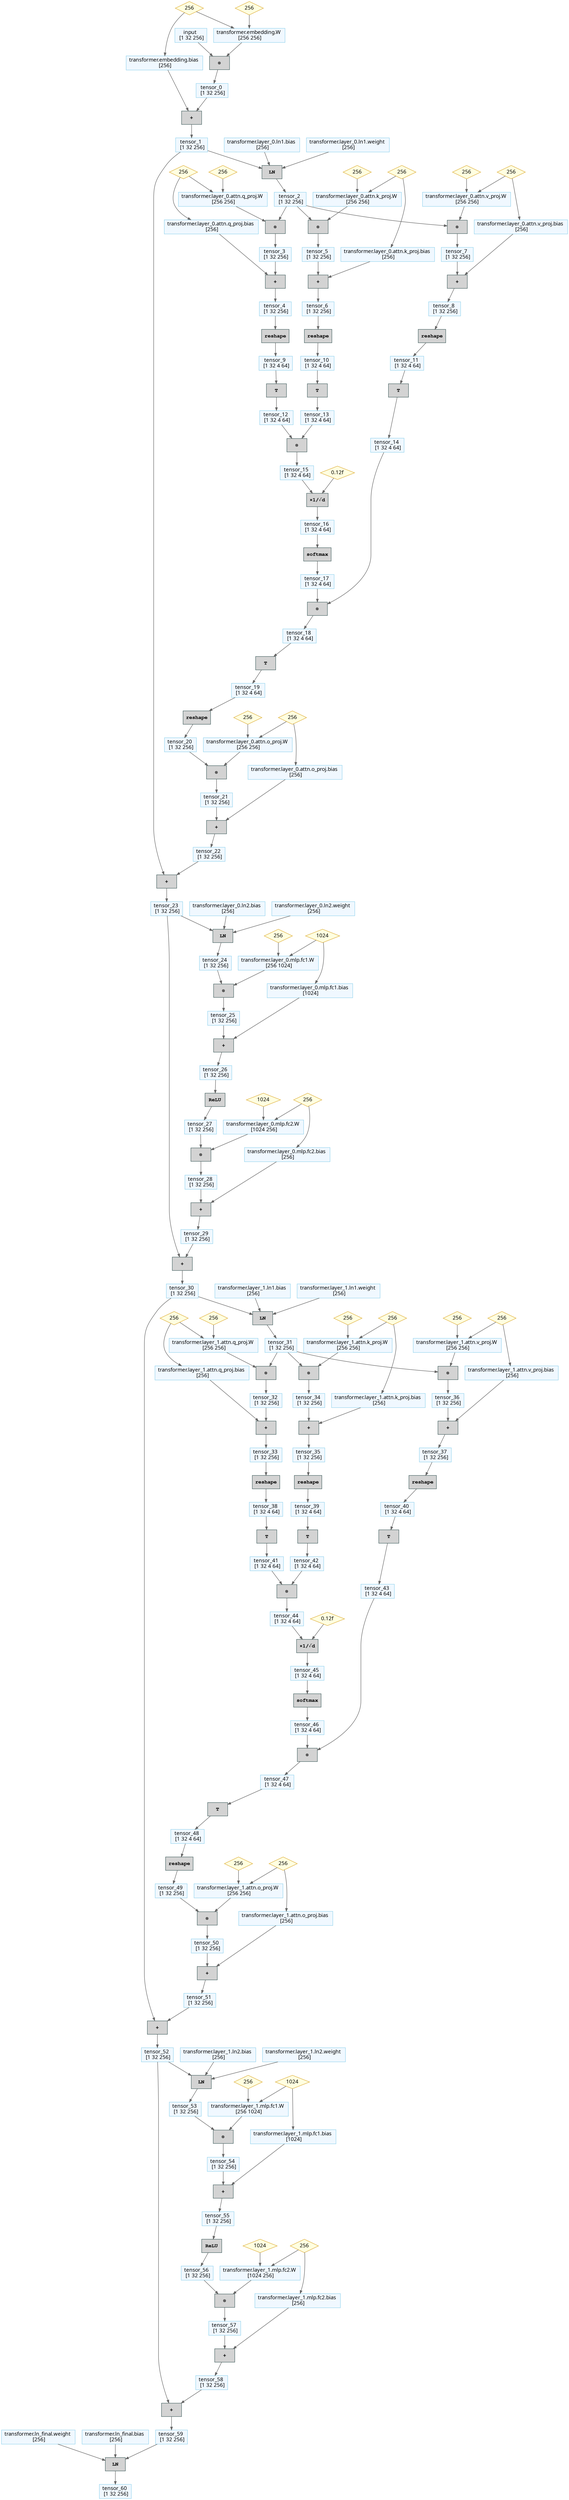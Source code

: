 digraph computational_graph {
  rankdir=TB;
  node [shape=record];
"0xc0001040c0" [label="256",shape=diamond,style=filled,fillcolor=lightyellow,color=goldenrod,fontname="Sans-Serif"];
"0xc000104100" [label="256",shape=diamond,style=filled,fillcolor=lightyellow,color=goldenrod,fontname="Sans-Serif"];
"0xc000102210" [label= "transformer.embedding.W \n [256 256]",shape=box,labeljust=l,color=skyblue,style=filled,fillcolor=aliceblue,fontname="Sans-Serif"];
"0xc000102270" [label= "transformer.embedding.bias \n [256]",shape=box,labeljust=l,color=skyblue,style=filled,fillcolor=aliceblue,fontname="Sans-Serif"];
"0xc000102300" [label= "transformer.ln_final.weight \n [256]",shape=box,labeljust=l,color=skyblue,style=filled,fillcolor=aliceblue,fontname="Sans-Serif"];
"0xc000102360" [label= "transformer.ln_final.bias \n [256]",shape=box,labeljust=l,color=skyblue,style=filled,fillcolor=aliceblue,fontname="Sans-Serif"];
"0xc0001041c0" [label="256",shape=diamond,style=filled,fillcolor=lightyellow,color=goldenrod,fontname="Sans-Serif"];
"0xc000104200" [label="256",shape=diamond,style=filled,fillcolor=lightyellow,color=goldenrod,fontname="Sans-Serif"];
"0xc000102450" [label= "transformer.layer_0.attn.q_proj.W \n [256 256]",shape=box,labeljust=l,color=skyblue,style=filled,fillcolor=aliceblue,fontname="Sans-Serif"];
"0xc0001024b0" [label= "transformer.layer_0.attn.q_proj.bias \n [256]",shape=box,labeljust=l,color=skyblue,style=filled,fillcolor=aliceblue,fontname="Sans-Serif"];
"0xc000104240" [label="256",shape=diamond,style=filled,fillcolor=lightyellow,color=goldenrod,fontname="Sans-Serif"];
"0xc000104280" [label="256",shape=diamond,style=filled,fillcolor=lightyellow,color=goldenrod,fontname="Sans-Serif"];
"0xc0001025a0" [label= "transformer.layer_0.attn.k_proj.W \n [256 256]",shape=box,labeljust=l,color=skyblue,style=filled,fillcolor=aliceblue,fontname="Sans-Serif"];
"0xc000102600" [label= "transformer.layer_0.attn.k_proj.bias \n [256]",shape=box,labeljust=l,color=skyblue,style=filled,fillcolor=aliceblue,fontname="Sans-Serif"];
"0xc0001042c0" [label="256",shape=diamond,style=filled,fillcolor=lightyellow,color=goldenrod,fontname="Sans-Serif"];
"0xc000104300" [label="256",shape=diamond,style=filled,fillcolor=lightyellow,color=goldenrod,fontname="Sans-Serif"];
"0xc0001026f0" [label= "transformer.layer_0.attn.v_proj.W \n [256 256]",shape=box,labeljust=l,color=skyblue,style=filled,fillcolor=aliceblue,fontname="Sans-Serif"];
"0xc000102750" [label= "transformer.layer_0.attn.v_proj.bias \n [256]",shape=box,labeljust=l,color=skyblue,style=filled,fillcolor=aliceblue,fontname="Sans-Serif"];
"0xc000104340" [label="256",shape=diamond,style=filled,fillcolor=lightyellow,color=goldenrod,fontname="Sans-Serif"];
"0xc000104380" [label="256",shape=diamond,style=filled,fillcolor=lightyellow,color=goldenrod,fontname="Sans-Serif"];
"0xc000102840" [label= "transformer.layer_0.attn.o_proj.W \n [256 256]",shape=box,labeljust=l,color=skyblue,style=filled,fillcolor=aliceblue,fontname="Sans-Serif"];
"0xc0001028a0" [label= "transformer.layer_0.attn.o_proj.bias \n [256]",shape=box,labeljust=l,color=skyblue,style=filled,fillcolor=aliceblue,fontname="Sans-Serif"];
"0xc0001043c0" [label="256",shape=diamond,style=filled,fillcolor=lightyellow,color=goldenrod,fontname="Sans-Serif"];
"0xc000104400" [label="1024",shape=diamond,style=filled,fillcolor=lightyellow,color=goldenrod,fontname="Sans-Serif"];
"0xc000102990" [label= "transformer.layer_0.mlp.fc1.W \n [256 1024]",shape=box,labeljust=l,color=skyblue,style=filled,fillcolor=aliceblue,fontname="Sans-Serif"];
"0xc0001029f0" [label= "transformer.layer_0.mlp.fc1.bias \n [1024]",shape=box,labeljust=l,color=skyblue,style=filled,fillcolor=aliceblue,fontname="Sans-Serif"];
"0xc000104440" [label="1024",shape=diamond,style=filled,fillcolor=lightyellow,color=goldenrod,fontname="Sans-Serif"];
"0xc000104480" [label="256",shape=diamond,style=filled,fillcolor=lightyellow,color=goldenrod,fontname="Sans-Serif"];
"0xc000102ae0" [label= "transformer.layer_0.mlp.fc2.W \n [1024 256]",shape=box,labeljust=l,color=skyblue,style=filled,fillcolor=aliceblue,fontname="Sans-Serif"];
"0xc000102b40" [label= "transformer.layer_0.mlp.fc2.bias \n [256]",shape=box,labeljust=l,color=skyblue,style=filled,fillcolor=aliceblue,fontname="Sans-Serif"];
"0xc000102c00" [label= "transformer.layer_0.ln1.weight \n [256]",shape=box,labeljust=l,color=skyblue,style=filled,fillcolor=aliceblue,fontname="Sans-Serif"];
"0xc000102c60" [label= "transformer.layer_0.ln1.bias \n [256]",shape=box,labeljust=l,color=skyblue,style=filled,fillcolor=aliceblue,fontname="Sans-Serif"];
"0xc000102cf0" [label= "transformer.layer_0.ln2.weight \n [256]",shape=box,labeljust=l,color=skyblue,style=filled,fillcolor=aliceblue,fontname="Sans-Serif"];
"0xc000102d50" [label= "transformer.layer_0.ln2.bias \n [256]",shape=box,labeljust=l,color=skyblue,style=filled,fillcolor=aliceblue,fontname="Sans-Serif"];
"0xc000104500" [label="256",shape=diamond,style=filled,fillcolor=lightyellow,color=goldenrod,fontname="Sans-Serif"];
"0xc000104540" [label="256",shape=diamond,style=filled,fillcolor=lightyellow,color=goldenrod,fontname="Sans-Serif"];
"0xc000102e40" [label= "transformer.layer_1.attn.q_proj.W \n [256 256]",shape=box,labeljust=l,color=skyblue,style=filled,fillcolor=aliceblue,fontname="Sans-Serif"];
"0xc000102ea0" [label= "transformer.layer_1.attn.q_proj.bias \n [256]",shape=box,labeljust=l,color=skyblue,style=filled,fillcolor=aliceblue,fontname="Sans-Serif"];
"0xc000104580" [label="256",shape=diamond,style=filled,fillcolor=lightyellow,color=goldenrod,fontname="Sans-Serif"];
"0xc0001045c0" [label="256",shape=diamond,style=filled,fillcolor=lightyellow,color=goldenrod,fontname="Sans-Serif"];
"0xc000102f90" [label= "transformer.layer_1.attn.k_proj.W \n [256 256]",shape=box,labeljust=l,color=skyblue,style=filled,fillcolor=aliceblue,fontname="Sans-Serif"];
"0xc000102ff0" [label= "transformer.layer_1.attn.k_proj.bias \n [256]",shape=box,labeljust=l,color=skyblue,style=filled,fillcolor=aliceblue,fontname="Sans-Serif"];
"0xc000104600" [label="256",shape=diamond,style=filled,fillcolor=lightyellow,color=goldenrod,fontname="Sans-Serif"];
"0xc000104640" [label="256",shape=diamond,style=filled,fillcolor=lightyellow,color=goldenrod,fontname="Sans-Serif"];
"0xc0001030e0" [label= "transformer.layer_1.attn.v_proj.W \n [256 256]",shape=box,labeljust=l,color=skyblue,style=filled,fillcolor=aliceblue,fontname="Sans-Serif"];
"0xc000103140" [label= "transformer.layer_1.attn.v_proj.bias \n [256]",shape=box,labeljust=l,color=skyblue,style=filled,fillcolor=aliceblue,fontname="Sans-Serif"];
"0xc000104680" [label="256",shape=diamond,style=filled,fillcolor=lightyellow,color=goldenrod,fontname="Sans-Serif"];
"0xc0001046c0" [label="256",shape=diamond,style=filled,fillcolor=lightyellow,color=goldenrod,fontname="Sans-Serif"];
"0xc000103230" [label= "transformer.layer_1.attn.o_proj.W \n [256 256]",shape=box,labeljust=l,color=skyblue,style=filled,fillcolor=aliceblue,fontname="Sans-Serif"];
"0xc000103290" [label= "transformer.layer_1.attn.o_proj.bias \n [256]",shape=box,labeljust=l,color=skyblue,style=filled,fillcolor=aliceblue,fontname="Sans-Serif"];
"0xc000104700" [label="256",shape=diamond,style=filled,fillcolor=lightyellow,color=goldenrod,fontname="Sans-Serif"];
"0xc000104740" [label="1024",shape=diamond,style=filled,fillcolor=lightyellow,color=goldenrod,fontname="Sans-Serif"];
"0xc000103380" [label= "transformer.layer_1.mlp.fc1.W \n [256 1024]",shape=box,labeljust=l,color=skyblue,style=filled,fillcolor=aliceblue,fontname="Sans-Serif"];
"0xc0001033e0" [label= "transformer.layer_1.mlp.fc1.bias \n [1024]",shape=box,labeljust=l,color=skyblue,style=filled,fillcolor=aliceblue,fontname="Sans-Serif"];
"0xc000104780" [label="1024",shape=diamond,style=filled,fillcolor=lightyellow,color=goldenrod,fontname="Sans-Serif"];
"0xc0001047c0" [label="256",shape=diamond,style=filled,fillcolor=lightyellow,color=goldenrod,fontname="Sans-Serif"];
"0xc0001034d0" [label= "transformer.layer_1.mlp.fc2.W \n [1024 256]",shape=box,labeljust=l,color=skyblue,style=filled,fillcolor=aliceblue,fontname="Sans-Serif"];
"0xc000103530" [label= "transformer.layer_1.mlp.fc2.bias \n [256]",shape=box,labeljust=l,color=skyblue,style=filled,fillcolor=aliceblue,fontname="Sans-Serif"];
"0xc0001035f0" [label= "transformer.layer_1.ln1.weight \n [256]",shape=box,labeljust=l,color=skyblue,style=filled,fillcolor=aliceblue,fontname="Sans-Serif"];
"0xc000103650" [label= "transformer.layer_1.ln1.bias \n [256]",shape=box,labeljust=l,color=skyblue,style=filled,fillcolor=aliceblue,fontname="Sans-Serif"];
"0xc0001036e0" [label= "transformer.layer_1.ln2.weight \n [256]",shape=box,labeljust=l,color=skyblue,style=filled,fillcolor=aliceblue,fontname="Sans-Serif"];
"0xc000103740" [label= "transformer.layer_1.ln2.bias \n [256]",shape=box,labeljust=l,color=skyblue,style=filled,fillcolor=aliceblue,fontname="Sans-Serif"];
"0xc0001037a0" [label= "input \n [1 32 256]",shape=box,labeljust=l,color=skyblue,style=filled,fillcolor=aliceblue,fontname="Sans-Serif"];
"0xc000103800" [label= "tensor_0 \n [1 32 256]",shape=box,labeljust=l,color=skyblue,style=filled,fillcolor=aliceblue,fontname="Sans-Serif"];
"0xc000103860" [label="⊗",shape=box,style=filled,fillcolor=lightgray,color=darkslategray,fontname="Courier Bold"];
"0xc0001038c0" [label= "tensor_1 \n [1 32 256]",shape=box,labeljust=l,color=skyblue,style=filled,fillcolor=aliceblue,fontname="Sans-Serif"];
"0xc000103920" [label="+",shape=box,style=filled,fillcolor=lightgray,color=darkslategray,fontname="Courier Bold"];
"0xc000103980" [label= "tensor_2 \n [1 32 256]",shape=box,labeljust=l,color=skyblue,style=filled,fillcolor=aliceblue,fontname="Sans-Serif"];
"0xc0001039e0" [label="LN",shape=box,style=filled,fillcolor=lightgray,color=darkslategray,fontname="Courier Bold"];
"0xc000103a40" [label= "tensor_3 \n [1 32 256]",shape=box,labeljust=l,color=skyblue,style=filled,fillcolor=aliceblue,fontname="Sans-Serif"];
"0xc000103aa0" [label="⊗",shape=box,style=filled,fillcolor=lightgray,color=darkslategray,fontname="Courier Bold"];
"0xc000103b00" [label= "tensor_4 \n [1 32 256]",shape=box,labeljust=l,color=skyblue,style=filled,fillcolor=aliceblue,fontname="Sans-Serif"];
"0xc000103b60" [label="+",shape=box,style=filled,fillcolor=lightgray,color=darkslategray,fontname="Courier Bold"];
"0xc000103bc0" [label= "tensor_5 \n [1 32 256]",shape=box,labeljust=l,color=skyblue,style=filled,fillcolor=aliceblue,fontname="Sans-Serif"];
"0xc000103c20" [label="⊗",shape=box,style=filled,fillcolor=lightgray,color=darkslategray,fontname="Courier Bold"];
"0xc000103c80" [label= "tensor_6 \n [1 32 256]",shape=box,labeljust=l,color=skyblue,style=filled,fillcolor=aliceblue,fontname="Sans-Serif"];
"0xc000103ce0" [label="+",shape=box,style=filled,fillcolor=lightgray,color=darkslategray,fontname="Courier Bold"];
"0xc000103d40" [label= "tensor_7 \n [1 32 256]",shape=box,labeljust=l,color=skyblue,style=filled,fillcolor=aliceblue,fontname="Sans-Serif"];
"0xc000103da0" [label="⊗",shape=box,style=filled,fillcolor=lightgray,color=darkslategray,fontname="Courier Bold"];
"0xc000103e00" [label= "tensor_8 \n [1 32 256]",shape=box,labeljust=l,color=skyblue,style=filled,fillcolor=aliceblue,fontname="Sans-Serif"];
"0xc000103e60" [label="+",shape=box,style=filled,fillcolor=lightgray,color=darkslategray,fontname="Courier Bold"];
"0xc000103ec0" [label= "tensor_9 \n [1 32 4 64]",shape=box,labeljust=l,color=skyblue,style=filled,fillcolor=aliceblue,fontname="Sans-Serif"];
"0xc000103f20" [label="reshape",shape=box,style=filled,fillcolor=lightgray,color=darkslategray,fontname="Courier Bold"];
"0xc00011e000" [label= "tensor_10 \n [1 32 4 64]",shape=box,labeljust=l,color=skyblue,style=filled,fillcolor=aliceblue,fontname="Sans-Serif"];
"0xc00011e060" [label="reshape",shape=box,style=filled,fillcolor=lightgray,color=darkslategray,fontname="Courier Bold"];
"0xc00011e0c0" [label= "tensor_11 \n [1 32 4 64]",shape=box,labeljust=l,color=skyblue,style=filled,fillcolor=aliceblue,fontname="Sans-Serif"];
"0xc00011e120" [label="reshape",shape=box,style=filled,fillcolor=lightgray,color=darkslategray,fontname="Courier Bold"];
"0xc00011e180" [label= "tensor_12 \n [1 32 4 64]",shape=box,labeljust=l,color=skyblue,style=filled,fillcolor=aliceblue,fontname="Sans-Serif"];
"0xc00011e1e0" [label="T",shape=box,style=filled,fillcolor=lightgray,color=darkslategray,fontname="Courier Bold"];
"0xc00011e240" [label= "tensor_13 \n [1 32 4 64]",shape=box,labeljust=l,color=skyblue,style=filled,fillcolor=aliceblue,fontname="Sans-Serif"];
"0xc00011e2a0" [label="T",shape=box,style=filled,fillcolor=lightgray,color=darkslategray,fontname="Courier Bold"];
"0xc00011e300" [label= "tensor_14 \n [1 32 4 64]",shape=box,labeljust=l,color=skyblue,style=filled,fillcolor=aliceblue,fontname="Sans-Serif"];
"0xc00011e360" [label="T",shape=box,style=filled,fillcolor=lightgray,color=darkslategray,fontname="Courier Bold"];
"0xc00011e3c0" [label= "tensor_15 \n [1 32 4 64]",shape=box,labeljust=l,color=skyblue,style=filled,fillcolor=aliceblue,fontname="Sans-Serif"];
"0xc00011e420" [label="⊗",shape=box,style=filled,fillcolor=lightgray,color=darkslategray,fontname="Courier Bold"];
"0xc00011e480" [label= "tensor_16 \n [1 32 4 64]",shape=box,labeljust=l,color=skyblue,style=filled,fillcolor=aliceblue,fontname="Sans-Serif"];
"0xc00011e4e0" [label="×1/√d",shape=box,style=filled,fillcolor=lightgray,color=darkslategray,fontname="Courier Bold"];
"0xc000104840" [label="0.12f",shape=diamond,style=filled,fillcolor=lightyellow,color=goldenrod,fontname="Sans-Serif"];
"0xc00011e570" [label= "tensor_17 \n [1 32 4 64]",shape=box,labeljust=l,color=skyblue,style=filled,fillcolor=aliceblue,fontname="Sans-Serif"];
"0xc00011e5d0" [label="softmax",shape=box,style=filled,fillcolor=lightgray,color=darkslategray,fontname="Courier Bold"];
"0xc00011e630" [label= "tensor_18 \n [1 32 4 64]",shape=box,labeljust=l,color=skyblue,style=filled,fillcolor=aliceblue,fontname="Sans-Serif"];
"0xc00011e690" [label="⊗",shape=box,style=filled,fillcolor=lightgray,color=darkslategray,fontname="Courier Bold"];
"0xc00011e6f0" [label= "tensor_19 \n [1 32 4 64]",shape=box,labeljust=l,color=skyblue,style=filled,fillcolor=aliceblue,fontname="Sans-Serif"];
"0xc00011e750" [label="T",shape=box,style=filled,fillcolor=lightgray,color=darkslategray,fontname="Courier Bold"];
"0xc00011e7b0" [label= "tensor_20 \n [1 32 256]",shape=box,labeljust=l,color=skyblue,style=filled,fillcolor=aliceblue,fontname="Sans-Serif"];
"0xc00011e810" [label="reshape",shape=box,style=filled,fillcolor=lightgray,color=darkslategray,fontname="Courier Bold"];
"0xc00011e870" [label= "tensor_21 \n [1 32 256]",shape=box,labeljust=l,color=skyblue,style=filled,fillcolor=aliceblue,fontname="Sans-Serif"];
"0xc00011e8d0" [label="⊗",shape=box,style=filled,fillcolor=lightgray,color=darkslategray,fontname="Courier Bold"];
"0xc00011e930" [label= "tensor_22 \n [1 32 256]",shape=box,labeljust=l,color=skyblue,style=filled,fillcolor=aliceblue,fontname="Sans-Serif"];
"0xc00011e990" [label="+",shape=box,style=filled,fillcolor=lightgray,color=darkslategray,fontname="Courier Bold"];
"0xc00011e9f0" [label= "tensor_23 \n [1 32 256]",shape=box,labeljust=l,color=skyblue,style=filled,fillcolor=aliceblue,fontname="Sans-Serif"];
"0xc00011ea50" [label="+",shape=box,style=filled,fillcolor=lightgray,color=darkslategray,fontname="Courier Bold"];
"0xc00011eab0" [label= "tensor_24 \n [1 32 256]",shape=box,labeljust=l,color=skyblue,style=filled,fillcolor=aliceblue,fontname="Sans-Serif"];
"0xc00011eb10" [label="LN",shape=box,style=filled,fillcolor=lightgray,color=darkslategray,fontname="Courier Bold"];
"0xc00011eb70" [label= "tensor_25 \n [1 32 256]",shape=box,labeljust=l,color=skyblue,style=filled,fillcolor=aliceblue,fontname="Sans-Serif"];
"0xc00011ebd0" [label="⊗",shape=box,style=filled,fillcolor=lightgray,color=darkslategray,fontname="Courier Bold"];
"0xc00011ec30" [label= "tensor_26 \n [1 32 256]",shape=box,labeljust=l,color=skyblue,style=filled,fillcolor=aliceblue,fontname="Sans-Serif"];
"0xc00011ec90" [label="+",shape=box,style=filled,fillcolor=lightgray,color=darkslategray,fontname="Courier Bold"];
"0xc00011ecf0" [label= "tensor_27 \n [1 32 256]",shape=box,labeljust=l,color=skyblue,style=filled,fillcolor=aliceblue,fontname="Sans-Serif"];
"0xc00011ed50" [label="ReLU",shape=box,style=filled,fillcolor=lightgray,color=darkslategray,fontname="Courier Bold"];
"0xc00011edb0" [label= "tensor_28 \n [1 32 256]",shape=box,labeljust=l,color=skyblue,style=filled,fillcolor=aliceblue,fontname="Sans-Serif"];
"0xc00011ee10" [label="⊗",shape=box,style=filled,fillcolor=lightgray,color=darkslategray,fontname="Courier Bold"];
"0xc00011ee70" [label= "tensor_29 \n [1 32 256]",shape=box,labeljust=l,color=skyblue,style=filled,fillcolor=aliceblue,fontname="Sans-Serif"];
"0xc00011eed0" [label="+",shape=box,style=filled,fillcolor=lightgray,color=darkslategray,fontname="Courier Bold"];
"0xc00011ef30" [label= "tensor_30 \n [1 32 256]",shape=box,labeljust=l,color=skyblue,style=filled,fillcolor=aliceblue,fontname="Sans-Serif"];
"0xc00011ef90" [label="+",shape=box,style=filled,fillcolor=lightgray,color=darkslategray,fontname="Courier Bold"];
"0xc00011eff0" [label= "tensor_31 \n [1 32 256]",shape=box,labeljust=l,color=skyblue,style=filled,fillcolor=aliceblue,fontname="Sans-Serif"];
"0xc00011f050" [label="LN",shape=box,style=filled,fillcolor=lightgray,color=darkslategray,fontname="Courier Bold"];
"0xc00011f0b0" [label= "tensor_32 \n [1 32 256]",shape=box,labeljust=l,color=skyblue,style=filled,fillcolor=aliceblue,fontname="Sans-Serif"];
"0xc00011f110" [label="⊗",shape=box,style=filled,fillcolor=lightgray,color=darkslategray,fontname="Courier Bold"];
"0xc00011f170" [label= "tensor_33 \n [1 32 256]",shape=box,labeljust=l,color=skyblue,style=filled,fillcolor=aliceblue,fontname="Sans-Serif"];
"0xc00011f1d0" [label="+",shape=box,style=filled,fillcolor=lightgray,color=darkslategray,fontname="Courier Bold"];
"0xc00011f230" [label= "tensor_34 \n [1 32 256]",shape=box,labeljust=l,color=skyblue,style=filled,fillcolor=aliceblue,fontname="Sans-Serif"];
"0xc00011f290" [label="⊗",shape=box,style=filled,fillcolor=lightgray,color=darkslategray,fontname="Courier Bold"];
"0xc00011f2f0" [label= "tensor_35 \n [1 32 256]",shape=box,labeljust=l,color=skyblue,style=filled,fillcolor=aliceblue,fontname="Sans-Serif"];
"0xc00011f350" [label="+",shape=box,style=filled,fillcolor=lightgray,color=darkslategray,fontname="Courier Bold"];
"0xc00011f3b0" [label= "tensor_36 \n [1 32 256]",shape=box,labeljust=l,color=skyblue,style=filled,fillcolor=aliceblue,fontname="Sans-Serif"];
"0xc00011f410" [label="⊗",shape=box,style=filled,fillcolor=lightgray,color=darkslategray,fontname="Courier Bold"];
"0xc00011f470" [label= "tensor_37 \n [1 32 256]",shape=box,labeljust=l,color=skyblue,style=filled,fillcolor=aliceblue,fontname="Sans-Serif"];
"0xc00011f4d0" [label="+",shape=box,style=filled,fillcolor=lightgray,color=darkslategray,fontname="Courier Bold"];
"0xc00011f530" [label= "tensor_38 \n [1 32 4 64]",shape=box,labeljust=l,color=skyblue,style=filled,fillcolor=aliceblue,fontname="Sans-Serif"];
"0xc00011f590" [label="reshape",shape=box,style=filled,fillcolor=lightgray,color=darkslategray,fontname="Courier Bold"];
"0xc00011f5f0" [label= "tensor_39 \n [1 32 4 64]",shape=box,labeljust=l,color=skyblue,style=filled,fillcolor=aliceblue,fontname="Sans-Serif"];
"0xc00011f650" [label="reshape",shape=box,style=filled,fillcolor=lightgray,color=darkslategray,fontname="Courier Bold"];
"0xc00011f6b0" [label= "tensor_40 \n [1 32 4 64]",shape=box,labeljust=l,color=skyblue,style=filled,fillcolor=aliceblue,fontname="Sans-Serif"];
"0xc00011f710" [label="reshape",shape=box,style=filled,fillcolor=lightgray,color=darkslategray,fontname="Courier Bold"];
"0xc00011f770" [label= "tensor_41 \n [1 32 4 64]",shape=box,labeljust=l,color=skyblue,style=filled,fillcolor=aliceblue,fontname="Sans-Serif"];
"0xc00011f7d0" [label="T",shape=box,style=filled,fillcolor=lightgray,color=darkslategray,fontname="Courier Bold"];
"0xc00011f830" [label= "tensor_42 \n [1 32 4 64]",shape=box,labeljust=l,color=skyblue,style=filled,fillcolor=aliceblue,fontname="Sans-Serif"];
"0xc00011f890" [label="T",shape=box,style=filled,fillcolor=lightgray,color=darkslategray,fontname="Courier Bold"];
"0xc00011f8f0" [label= "tensor_43 \n [1 32 4 64]",shape=box,labeljust=l,color=skyblue,style=filled,fillcolor=aliceblue,fontname="Sans-Serif"];
"0xc00011f950" [label="T",shape=box,style=filled,fillcolor=lightgray,color=darkslategray,fontname="Courier Bold"];
"0xc00011f9b0" [label= "tensor_44 \n [1 32 4 64]",shape=box,labeljust=l,color=skyblue,style=filled,fillcolor=aliceblue,fontname="Sans-Serif"];
"0xc00011fa10" [label="⊗",shape=box,style=filled,fillcolor=lightgray,color=darkslategray,fontname="Courier Bold"];
"0xc00011fa70" [label= "tensor_45 \n [1 32 4 64]",shape=box,labeljust=l,color=skyblue,style=filled,fillcolor=aliceblue,fontname="Sans-Serif"];
"0xc00011fad0" [label="×1/√d",shape=box,style=filled,fillcolor=lightgray,color=darkslategray,fontname="Courier Bold"];
"0xc000104880" [label="0.12f",shape=diamond,style=filled,fillcolor=lightyellow,color=goldenrod,fontname="Sans-Serif"];
"0xc00011fb60" [label= "tensor_46 \n [1 32 4 64]",shape=box,labeljust=l,color=skyblue,style=filled,fillcolor=aliceblue,fontname="Sans-Serif"];
"0xc00011fbc0" [label="softmax",shape=box,style=filled,fillcolor=lightgray,color=darkslategray,fontname="Courier Bold"];
"0xc00011fc20" [label= "tensor_47 \n [1 32 4 64]",shape=box,labeljust=l,color=skyblue,style=filled,fillcolor=aliceblue,fontname="Sans-Serif"];
"0xc00011fc80" [label="⊗",shape=box,style=filled,fillcolor=lightgray,color=darkslategray,fontname="Courier Bold"];
"0xc00011fce0" [label= "tensor_48 \n [1 32 4 64]",shape=box,labeljust=l,color=skyblue,style=filled,fillcolor=aliceblue,fontname="Sans-Serif"];
"0xc00011fd40" [label="T",shape=box,style=filled,fillcolor=lightgray,color=darkslategray,fontname="Courier Bold"];
"0xc00011fda0" [label= "tensor_49 \n [1 32 256]",shape=box,labeljust=l,color=skyblue,style=filled,fillcolor=aliceblue,fontname="Sans-Serif"];
"0xc00011fe00" [label="reshape",shape=box,style=filled,fillcolor=lightgray,color=darkslategray,fontname="Courier Bold"];
"0xc00011fe60" [label= "tensor_50 \n [1 32 256]",shape=box,labeljust=l,color=skyblue,style=filled,fillcolor=aliceblue,fontname="Sans-Serif"];
"0xc00011fec0" [label="⊗",shape=box,style=filled,fillcolor=lightgray,color=darkslategray,fontname="Courier Bold"];
"0xc00011ff20" [label= "tensor_51 \n [1 32 256]",shape=box,labeljust=l,color=skyblue,style=filled,fillcolor=aliceblue,fontname="Sans-Serif"];
"0xc00012e000" [label="+",shape=box,style=filled,fillcolor=lightgray,color=darkslategray,fontname="Courier Bold"];
"0xc00012e060" [label= "tensor_52 \n [1 32 256]",shape=box,labeljust=l,color=skyblue,style=filled,fillcolor=aliceblue,fontname="Sans-Serif"];
"0xc00012e0c0" [label="+",shape=box,style=filled,fillcolor=lightgray,color=darkslategray,fontname="Courier Bold"];
"0xc00012e120" [label= "tensor_53 \n [1 32 256]",shape=box,labeljust=l,color=skyblue,style=filled,fillcolor=aliceblue,fontname="Sans-Serif"];
"0xc00012e180" [label="LN",shape=box,style=filled,fillcolor=lightgray,color=darkslategray,fontname="Courier Bold"];
"0xc00012e1e0" [label= "tensor_54 \n [1 32 256]",shape=box,labeljust=l,color=skyblue,style=filled,fillcolor=aliceblue,fontname="Sans-Serif"];
"0xc00012e240" [label="⊗",shape=box,style=filled,fillcolor=lightgray,color=darkslategray,fontname="Courier Bold"];
"0xc00012e2a0" [label= "tensor_55 \n [1 32 256]",shape=box,labeljust=l,color=skyblue,style=filled,fillcolor=aliceblue,fontname="Sans-Serif"];
"0xc00012e300" [label="+",shape=box,style=filled,fillcolor=lightgray,color=darkslategray,fontname="Courier Bold"];
"0xc00012e360" [label= "tensor_56 \n [1 32 256]",shape=box,labeljust=l,color=skyblue,style=filled,fillcolor=aliceblue,fontname="Sans-Serif"];
"0xc00012e3c0" [label="ReLU",shape=box,style=filled,fillcolor=lightgray,color=darkslategray,fontname="Courier Bold"];
"0xc00012e420" [label= "tensor_57 \n [1 32 256]",shape=box,labeljust=l,color=skyblue,style=filled,fillcolor=aliceblue,fontname="Sans-Serif"];
"0xc00012e480" [label="⊗",shape=box,style=filled,fillcolor=lightgray,color=darkslategray,fontname="Courier Bold"];
"0xc00012e4e0" [label= "tensor_58 \n [1 32 256]",shape=box,labeljust=l,color=skyblue,style=filled,fillcolor=aliceblue,fontname="Sans-Serif"];
"0xc00012e540" [label="+",shape=box,style=filled,fillcolor=lightgray,color=darkslategray,fontname="Courier Bold"];
"0xc00012e5a0" [label= "tensor_59 \n [1 32 256]",shape=box,labeljust=l,color=skyblue,style=filled,fillcolor=aliceblue,fontname="Sans-Serif"];
"0xc00012e600" [label="+",shape=box,style=filled,fillcolor=lightgray,color=darkslategray,fontname="Courier Bold"];
"0xc00012e660" [label= "tensor_60 \n [1 32 256]",shape=box,labeljust=l,color=skyblue,style=filled,fillcolor=aliceblue,fontname="Sans-Serif"];
"0xc00012e6c0" [label="LN",shape=box,style=filled,fillcolor=lightgray,color=darkslategray,fontname="Courier Bold"];
  "0xc0001040c0" -> "0xc000102210"[color=gray40,penwidth=1.2,arrowsize=0.8];
  "0xc000104100" -> "0xc000102210"[color=gray40,penwidth=1.2,arrowsize=0.8];
  "0xc000104100" -> "0xc000102270"[color=gray40,penwidth=1.2,arrowsize=0.8];
  "0xc0001041c0" -> "0xc000102450"[color=gray40,penwidth=1.2,arrowsize=0.8];
  "0xc000104200" -> "0xc000102450"[color=gray40,penwidth=1.2,arrowsize=0.8];
  "0xc000104200" -> "0xc0001024b0"[color=gray40,penwidth=1.2,arrowsize=0.8];
  "0xc000104240" -> "0xc0001025a0"[color=gray40,penwidth=1.2,arrowsize=0.8];
  "0xc000104280" -> "0xc0001025a0"[color=gray40,penwidth=1.2,arrowsize=0.8];
  "0xc000104280" -> "0xc000102600"[color=gray40,penwidth=1.2,arrowsize=0.8];
  "0xc0001042c0" -> "0xc0001026f0"[color=gray40,penwidth=1.2,arrowsize=0.8];
  "0xc000104300" -> "0xc0001026f0"[color=gray40,penwidth=1.2,arrowsize=0.8];
  "0xc000104300" -> "0xc000102750"[color=gray40,penwidth=1.2,arrowsize=0.8];
  "0xc000104340" -> "0xc000102840"[color=gray40,penwidth=1.2,arrowsize=0.8];
  "0xc000104380" -> "0xc000102840"[color=gray40,penwidth=1.2,arrowsize=0.8];
  "0xc000104380" -> "0xc0001028a0"[color=gray40,penwidth=1.2,arrowsize=0.8];
  "0xc0001043c0" -> "0xc000102990"[color=gray40,penwidth=1.2,arrowsize=0.8];
  "0xc000104400" -> "0xc000102990"[color=gray40,penwidth=1.2,arrowsize=0.8];
  "0xc000104400" -> "0xc0001029f0"[color=gray40,penwidth=1.2,arrowsize=0.8];
  "0xc000104440" -> "0xc000102ae0"[color=gray40,penwidth=1.2,arrowsize=0.8];
  "0xc000104480" -> "0xc000102ae0"[color=gray40,penwidth=1.2,arrowsize=0.8];
  "0xc000104480" -> "0xc000102b40"[color=gray40,penwidth=1.2,arrowsize=0.8];
  "0xc000104500" -> "0xc000102e40"[color=gray40,penwidth=1.2,arrowsize=0.8];
  "0xc000104540" -> "0xc000102e40"[color=gray40,penwidth=1.2,arrowsize=0.8];
  "0xc000104540" -> "0xc000102ea0"[color=gray40,penwidth=1.2,arrowsize=0.8];
  "0xc0001045c0" -> "0xc000102f90"[color=gray40,penwidth=1.2,arrowsize=0.8];
  "0xc000104580" -> "0xc000102f90"[color=gray40,penwidth=1.2,arrowsize=0.8];
  "0xc0001045c0" -> "0xc000102ff0"[color=gray40,penwidth=1.2,arrowsize=0.8];
  "0xc000104600" -> "0xc0001030e0"[color=gray40,penwidth=1.2,arrowsize=0.8];
  "0xc000104640" -> "0xc0001030e0"[color=gray40,penwidth=1.2,arrowsize=0.8];
  "0xc000104640" -> "0xc000103140"[color=gray40,penwidth=1.2,arrowsize=0.8];
  "0xc000104680" -> "0xc000103230"[color=gray40,penwidth=1.2,arrowsize=0.8];
  "0xc0001046c0" -> "0xc000103230"[color=gray40,penwidth=1.2,arrowsize=0.8];
  "0xc0001046c0" -> "0xc000103290"[color=gray40,penwidth=1.2,arrowsize=0.8];
  "0xc000104700" -> "0xc000103380"[color=gray40,penwidth=1.2,arrowsize=0.8];
  "0xc000104740" -> "0xc000103380"[color=gray40,penwidth=1.2,arrowsize=0.8];
  "0xc000104740" -> "0xc0001033e0"[color=gray40,penwidth=1.2,arrowsize=0.8];
  "0xc000104780" -> "0xc0001034d0"[color=gray40,penwidth=1.2,arrowsize=0.8];
  "0xc0001047c0" -> "0xc0001034d0"[color=gray40,penwidth=1.2,arrowsize=0.8];
  "0xc0001047c0" -> "0xc000103530"[color=gray40,penwidth=1.2,arrowsize=0.8];
  "0xc000103860" -> "0xc000103800"[color=gray40,penwidth=1.2,arrowsize=0.8];
  "0xc0001037a0" -> "0xc000103860"[color=gray40,penwidth=1.2,arrowsize=0.8];
  "0xc000102210" -> "0xc000103860"[color=gray40,penwidth=1.2,arrowsize=0.8];
  "0xc000103920" -> "0xc0001038c0"[color=gray40,penwidth=1.2,arrowsize=0.8];
  "0xc000103800" -> "0xc000103920"[color=gray40,penwidth=1.2,arrowsize=0.8];
  "0xc000102270" -> "0xc000103920"[color=gray40,penwidth=1.2,arrowsize=0.8];
  "0xc0001039e0" -> "0xc000103980"[color=gray40,penwidth=1.2,arrowsize=0.8];
  "0xc0001038c0" -> "0xc0001039e0"[color=gray40,penwidth=1.2,arrowsize=0.8];
  "0xc000102c00" -> "0xc0001039e0"[color=gray40,penwidth=1.2,arrowsize=0.8];
  "0xc000102c60" -> "0xc0001039e0"[color=gray40,penwidth=1.2,arrowsize=0.8];
  "0xc000103aa0" -> "0xc000103a40"[color=gray40,penwidth=1.2,arrowsize=0.8];
  "0xc000103980" -> "0xc000103aa0"[color=gray40,penwidth=1.2,arrowsize=0.8];
  "0xc000102450" -> "0xc000103aa0"[color=gray40,penwidth=1.2,arrowsize=0.8];
  "0xc000103b60" -> "0xc000103b00"[color=gray40,penwidth=1.2,arrowsize=0.8];
  "0xc000103a40" -> "0xc000103b60"[color=gray40,penwidth=1.2,arrowsize=0.8];
  "0xc0001024b0" -> "0xc000103b60"[color=gray40,penwidth=1.2,arrowsize=0.8];
  "0xc000103c20" -> "0xc000103bc0"[color=gray40,penwidth=1.2,arrowsize=0.8];
  "0xc000103980" -> "0xc000103c20"[color=gray40,penwidth=1.2,arrowsize=0.8];
  "0xc0001025a0" -> "0xc000103c20"[color=gray40,penwidth=1.2,arrowsize=0.8];
  "0xc000103ce0" -> "0xc000103c80"[color=gray40,penwidth=1.2,arrowsize=0.8];
  "0xc000103bc0" -> "0xc000103ce0"[color=gray40,penwidth=1.2,arrowsize=0.8];
  "0xc000102600" -> "0xc000103ce0"[color=gray40,penwidth=1.2,arrowsize=0.8];
  "0xc000103da0" -> "0xc000103d40"[color=gray40,penwidth=1.2,arrowsize=0.8];
  "0xc0001026f0" -> "0xc000103da0"[color=gray40,penwidth=1.2,arrowsize=0.8];
  "0xc000103980" -> "0xc000103da0"[color=gray40,penwidth=1.2,arrowsize=0.8];
  "0xc000103e60" -> "0xc000103e00"[color=gray40,penwidth=1.2,arrowsize=0.8];
  "0xc000103d40" -> "0xc000103e60"[color=gray40,penwidth=1.2,arrowsize=0.8];
  "0xc000102750" -> "0xc000103e60"[color=gray40,penwidth=1.2,arrowsize=0.8];
  "0xc000103f20" -> "0xc000103ec0"[color=gray40,penwidth=1.2,arrowsize=0.8];
  "0xc000103b00" -> "0xc000103f20"[color=gray40,penwidth=1.2,arrowsize=0.8];
  "0xc00011e060" -> "0xc00011e000"[color=gray40,penwidth=1.2,arrowsize=0.8];
  "0xc000103c80" -> "0xc00011e060"[color=gray40,penwidth=1.2,arrowsize=0.8];
  "0xc00011e120" -> "0xc00011e0c0"[color=gray40,penwidth=1.2,arrowsize=0.8];
  "0xc000103e00" -> "0xc00011e120"[color=gray40,penwidth=1.2,arrowsize=0.8];
  "0xc00011e1e0" -> "0xc00011e180"[color=gray40,penwidth=1.2,arrowsize=0.8];
  "0xc000103ec0" -> "0xc00011e1e0"[color=gray40,penwidth=1.2,arrowsize=0.8];
  "0xc00011e2a0" -> "0xc00011e240"[color=gray40,penwidth=1.2,arrowsize=0.8];
  "0xc00011e000" -> "0xc00011e2a0"[color=gray40,penwidth=1.2,arrowsize=0.8];
  "0xc00011e360" -> "0xc00011e300"[color=gray40,penwidth=1.2,arrowsize=0.8];
  "0xc00011e0c0" -> "0xc00011e360"[color=gray40,penwidth=1.2,arrowsize=0.8];
  "0xc00011e420" -> "0xc00011e3c0"[color=gray40,penwidth=1.2,arrowsize=0.8];
  "0xc00011e240" -> "0xc00011e420"[color=gray40,penwidth=1.2,arrowsize=0.8];
  "0xc00011e180" -> "0xc00011e420"[color=gray40,penwidth=1.2,arrowsize=0.8];
  "0xc00011e4e0" -> "0xc00011e480"[color=gray40,penwidth=1.2,arrowsize=0.8];
  "0xc000104840" -> "0xc00011e4e0"[color=gray40,penwidth=1.2,arrowsize=0.8];
  "0xc00011e3c0" -> "0xc00011e4e0"[color=gray40,penwidth=1.2,arrowsize=0.8];
  "0xc00011e5d0" -> "0xc00011e570"[color=gray40,penwidth=1.2,arrowsize=0.8];
  "0xc00011e480" -> "0xc00011e5d0"[color=gray40,penwidth=1.2,arrowsize=0.8];
  "0xc00011e690" -> "0xc00011e630"[color=gray40,penwidth=1.2,arrowsize=0.8];
  "0xc00011e570" -> "0xc00011e690"[color=gray40,penwidth=1.2,arrowsize=0.8];
  "0xc00011e300" -> "0xc00011e690"[color=gray40,penwidth=1.2,arrowsize=0.8];
  "0xc00011e750" -> "0xc00011e6f0"[color=gray40,penwidth=1.2,arrowsize=0.8];
  "0xc00011e630" -> "0xc00011e750"[color=gray40,penwidth=1.2,arrowsize=0.8];
  "0xc00011e810" -> "0xc00011e7b0"[color=gray40,penwidth=1.2,arrowsize=0.8];
  "0xc00011e6f0" -> "0xc00011e810"[color=gray40,penwidth=1.2,arrowsize=0.8];
  "0xc00011e8d0" -> "0xc00011e870"[color=gray40,penwidth=1.2,arrowsize=0.8];
  "0xc00011e7b0" -> "0xc00011e8d0"[color=gray40,penwidth=1.2,arrowsize=0.8];
  "0xc000102840" -> "0xc00011e8d0"[color=gray40,penwidth=1.2,arrowsize=0.8];
  "0xc00011e990" -> "0xc00011e930"[color=gray40,penwidth=1.2,arrowsize=0.8];
  "0xc00011e870" -> "0xc00011e990"[color=gray40,penwidth=1.2,arrowsize=0.8];
  "0xc0001028a0" -> "0xc00011e990"[color=gray40,penwidth=1.2,arrowsize=0.8];
  "0xc00011ea50" -> "0xc00011e9f0"[color=gray40,penwidth=1.2,arrowsize=0.8];
  "0xc0001038c0" -> "0xc00011ea50"[color=gray40,penwidth=1.2,arrowsize=0.8];
  "0xc00011e930" -> "0xc00011ea50"[color=gray40,penwidth=1.2,arrowsize=0.8];
  "0xc00011eb10" -> "0xc00011eab0"[color=gray40,penwidth=1.2,arrowsize=0.8];
  "0xc00011e9f0" -> "0xc00011eb10"[color=gray40,penwidth=1.2,arrowsize=0.8];
  "0xc000102cf0" -> "0xc00011eb10"[color=gray40,penwidth=1.2,arrowsize=0.8];
  "0xc000102d50" -> "0xc00011eb10"[color=gray40,penwidth=1.2,arrowsize=0.8];
  "0xc00011ebd0" -> "0xc00011eb70"[color=gray40,penwidth=1.2,arrowsize=0.8];
  "0xc000102990" -> "0xc00011ebd0"[color=gray40,penwidth=1.2,arrowsize=0.8];
  "0xc00011eab0" -> "0xc00011ebd0"[color=gray40,penwidth=1.2,arrowsize=0.8];
  "0xc00011ec90" -> "0xc00011ec30"[color=gray40,penwidth=1.2,arrowsize=0.8];
  "0xc00011eb70" -> "0xc00011ec90"[color=gray40,penwidth=1.2,arrowsize=0.8];
  "0xc0001029f0" -> "0xc00011ec90"[color=gray40,penwidth=1.2,arrowsize=0.8];
  "0xc00011ed50" -> "0xc00011ecf0"[color=gray40,penwidth=1.2,arrowsize=0.8];
  "0xc00011ec30" -> "0xc00011ed50"[color=gray40,penwidth=1.2,arrowsize=0.8];
  "0xc00011ee10" -> "0xc00011edb0"[color=gray40,penwidth=1.2,arrowsize=0.8];
  "0xc00011ecf0" -> "0xc00011ee10"[color=gray40,penwidth=1.2,arrowsize=0.8];
  "0xc000102ae0" -> "0xc00011ee10"[color=gray40,penwidth=1.2,arrowsize=0.8];
  "0xc00011eed0" -> "0xc00011ee70"[color=gray40,penwidth=1.2,arrowsize=0.8];
  "0xc00011edb0" -> "0xc00011eed0"[color=gray40,penwidth=1.2,arrowsize=0.8];
  "0xc000102b40" -> "0xc00011eed0"[color=gray40,penwidth=1.2,arrowsize=0.8];
  "0xc00011ef90" -> "0xc00011ef30"[color=gray40,penwidth=1.2,arrowsize=0.8];
  "0xc00011e9f0" -> "0xc00011ef90"[color=gray40,penwidth=1.2,arrowsize=0.8];
  "0xc00011ee70" -> "0xc00011ef90"[color=gray40,penwidth=1.2,arrowsize=0.8];
  "0xc00011f050" -> "0xc00011eff0"[color=gray40,penwidth=1.2,arrowsize=0.8];
  "0xc00011ef30" -> "0xc00011f050"[color=gray40,penwidth=1.2,arrowsize=0.8];
  "0xc0001035f0" -> "0xc00011f050"[color=gray40,penwidth=1.2,arrowsize=0.8];
  "0xc000103650" -> "0xc00011f050"[color=gray40,penwidth=1.2,arrowsize=0.8];
  "0xc00011f110" -> "0xc00011f0b0"[color=gray40,penwidth=1.2,arrowsize=0.8];
  "0xc00011eff0" -> "0xc00011f110"[color=gray40,penwidth=1.2,arrowsize=0.8];
  "0xc000102e40" -> "0xc00011f110"[color=gray40,penwidth=1.2,arrowsize=0.8];
  "0xc00011f1d0" -> "0xc00011f170"[color=gray40,penwidth=1.2,arrowsize=0.8];
  "0xc00011f0b0" -> "0xc00011f1d0"[color=gray40,penwidth=1.2,arrowsize=0.8];
  "0xc000102ea0" -> "0xc00011f1d0"[color=gray40,penwidth=1.2,arrowsize=0.8];
  "0xc00011f290" -> "0xc00011f230"[color=gray40,penwidth=1.2,arrowsize=0.8];
  "0xc00011eff0" -> "0xc00011f290"[color=gray40,penwidth=1.2,arrowsize=0.8];
  "0xc000102f90" -> "0xc00011f290"[color=gray40,penwidth=1.2,arrowsize=0.8];
  "0xc00011f350" -> "0xc00011f2f0"[color=gray40,penwidth=1.2,arrowsize=0.8];
  "0xc00011f230" -> "0xc00011f350"[color=gray40,penwidth=1.2,arrowsize=0.8];
  "0xc000102ff0" -> "0xc00011f350"[color=gray40,penwidth=1.2,arrowsize=0.8];
  "0xc00011f410" -> "0xc00011f3b0"[color=gray40,penwidth=1.2,arrowsize=0.8];
  "0xc00011eff0" -> "0xc00011f410"[color=gray40,penwidth=1.2,arrowsize=0.8];
  "0xc0001030e0" -> "0xc00011f410"[color=gray40,penwidth=1.2,arrowsize=0.8];
  "0xc00011f4d0" -> "0xc00011f470"[color=gray40,penwidth=1.2,arrowsize=0.8];
  "0xc00011f3b0" -> "0xc00011f4d0"[color=gray40,penwidth=1.2,arrowsize=0.8];
  "0xc000103140" -> "0xc00011f4d0"[color=gray40,penwidth=1.2,arrowsize=0.8];
  "0xc00011f590" -> "0xc00011f530"[color=gray40,penwidth=1.2,arrowsize=0.8];
  "0xc00011f170" -> "0xc00011f590"[color=gray40,penwidth=1.2,arrowsize=0.8];
  "0xc00011f650" -> "0xc00011f5f0"[color=gray40,penwidth=1.2,arrowsize=0.8];
  "0xc00011f2f0" -> "0xc00011f650"[color=gray40,penwidth=1.2,arrowsize=0.8];
  "0xc00011f710" -> "0xc00011f6b0"[color=gray40,penwidth=1.2,arrowsize=0.8];
  "0xc00011f470" -> "0xc00011f710"[color=gray40,penwidth=1.2,arrowsize=0.8];
  "0xc00011f7d0" -> "0xc00011f770"[color=gray40,penwidth=1.2,arrowsize=0.8];
  "0xc00011f530" -> "0xc00011f7d0"[color=gray40,penwidth=1.2,arrowsize=0.8];
  "0xc00011f890" -> "0xc00011f830"[color=gray40,penwidth=1.2,arrowsize=0.8];
  "0xc00011f5f0" -> "0xc00011f890"[color=gray40,penwidth=1.2,arrowsize=0.8];
  "0xc00011f950" -> "0xc00011f8f0"[color=gray40,penwidth=1.2,arrowsize=0.8];
  "0xc00011f6b0" -> "0xc00011f950"[color=gray40,penwidth=1.2,arrowsize=0.8];
  "0xc00011fa10" -> "0xc00011f9b0"[color=gray40,penwidth=1.2,arrowsize=0.8];
  "0xc00011f770" -> "0xc00011fa10"[color=gray40,penwidth=1.2,arrowsize=0.8];
  "0xc00011f830" -> "0xc00011fa10"[color=gray40,penwidth=1.2,arrowsize=0.8];
  "0xc00011fad0" -> "0xc00011fa70"[color=gray40,penwidth=1.2,arrowsize=0.8];
  "0xc00011f9b0" -> "0xc00011fad0"[color=gray40,penwidth=1.2,arrowsize=0.8];
  "0xc000104880" -> "0xc00011fad0"[color=gray40,penwidth=1.2,arrowsize=0.8];
  "0xc00011fbc0" -> "0xc00011fb60"[color=gray40,penwidth=1.2,arrowsize=0.8];
  "0xc00011fa70" -> "0xc00011fbc0"[color=gray40,penwidth=1.2,arrowsize=0.8];
  "0xc00011fc80" -> "0xc00011fc20"[color=gray40,penwidth=1.2,arrowsize=0.8];
  "0xc00011fb60" -> "0xc00011fc80"[color=gray40,penwidth=1.2,arrowsize=0.8];
  "0xc00011f8f0" -> "0xc00011fc80"[color=gray40,penwidth=1.2,arrowsize=0.8];
  "0xc00011fd40" -> "0xc00011fce0"[color=gray40,penwidth=1.2,arrowsize=0.8];
  "0xc00011fc20" -> "0xc00011fd40"[color=gray40,penwidth=1.2,arrowsize=0.8];
  "0xc00011fe00" -> "0xc00011fda0"[color=gray40,penwidth=1.2,arrowsize=0.8];
  "0xc00011fce0" -> "0xc00011fe00"[color=gray40,penwidth=1.2,arrowsize=0.8];
  "0xc00011fec0" -> "0xc00011fe60"[color=gray40,penwidth=1.2,arrowsize=0.8];
  "0xc00011fda0" -> "0xc00011fec0"[color=gray40,penwidth=1.2,arrowsize=0.8];
  "0xc000103230" -> "0xc00011fec0"[color=gray40,penwidth=1.2,arrowsize=0.8];
  "0xc00012e000" -> "0xc00011ff20"[color=gray40,penwidth=1.2,arrowsize=0.8];
  "0xc00011fe60" -> "0xc00012e000"[color=gray40,penwidth=1.2,arrowsize=0.8];
  "0xc000103290" -> "0xc00012e000"[color=gray40,penwidth=1.2,arrowsize=0.8];
  "0xc00012e0c0" -> "0xc00012e060"[color=gray40,penwidth=1.2,arrowsize=0.8];
  "0xc00011ef30" -> "0xc00012e0c0"[color=gray40,penwidth=1.2,arrowsize=0.8];
  "0xc00011ff20" -> "0xc00012e0c0"[color=gray40,penwidth=1.2,arrowsize=0.8];
  "0xc00012e180" -> "0xc00012e120"[color=gray40,penwidth=1.2,arrowsize=0.8];
  "0xc00012e060" -> "0xc00012e180"[color=gray40,penwidth=1.2,arrowsize=0.8];
  "0xc0001036e0" -> "0xc00012e180"[color=gray40,penwidth=1.2,arrowsize=0.8];
  "0xc000103740" -> "0xc00012e180"[color=gray40,penwidth=1.2,arrowsize=0.8];
  "0xc00012e240" -> "0xc00012e1e0"[color=gray40,penwidth=1.2,arrowsize=0.8];
  "0xc00012e120" -> "0xc00012e240"[color=gray40,penwidth=1.2,arrowsize=0.8];
  "0xc000103380" -> "0xc00012e240"[color=gray40,penwidth=1.2,arrowsize=0.8];
  "0xc00012e300" -> "0xc00012e2a0"[color=gray40,penwidth=1.2,arrowsize=0.8];
  "0xc00012e1e0" -> "0xc00012e300"[color=gray40,penwidth=1.2,arrowsize=0.8];
  "0xc0001033e0" -> "0xc00012e300"[color=gray40,penwidth=1.2,arrowsize=0.8];
  "0xc00012e3c0" -> "0xc00012e360"[color=gray40,penwidth=1.2,arrowsize=0.8];
  "0xc00012e2a0" -> "0xc00012e3c0"[color=gray40,penwidth=1.2,arrowsize=0.8];
  "0xc00012e480" -> "0xc00012e420"[color=gray40,penwidth=1.2,arrowsize=0.8];
  "0xc0001034d0" -> "0xc00012e480"[color=gray40,penwidth=1.2,arrowsize=0.8];
  "0xc00012e360" -> "0xc00012e480"[color=gray40,penwidth=1.2,arrowsize=0.8];
  "0xc00012e540" -> "0xc00012e4e0"[color=gray40,penwidth=1.2,arrowsize=0.8];
  "0xc00012e420" -> "0xc00012e540"[color=gray40,penwidth=1.2,arrowsize=0.8];
  "0xc000103530" -> "0xc00012e540"[color=gray40,penwidth=1.2,arrowsize=0.8];
  "0xc00012e600" -> "0xc00012e5a0"[color=gray40,penwidth=1.2,arrowsize=0.8];
  "0xc00012e060" -> "0xc00012e600"[color=gray40,penwidth=1.2,arrowsize=0.8];
  "0xc00012e4e0" -> "0xc00012e600"[color=gray40,penwidth=1.2,arrowsize=0.8];
  "0xc00012e6c0" -> "0xc00012e660"[color=gray40,penwidth=1.2,arrowsize=0.8];
  "0xc00012e5a0" -> "0xc00012e6c0"[color=gray40,penwidth=1.2,arrowsize=0.8];
  "0xc000102300" -> "0xc00012e6c0"[color=gray40,penwidth=1.2,arrowsize=0.8];
  "0xc000102360" -> "0xc00012e6c0"[color=gray40,penwidth=1.2,arrowsize=0.8];
}

